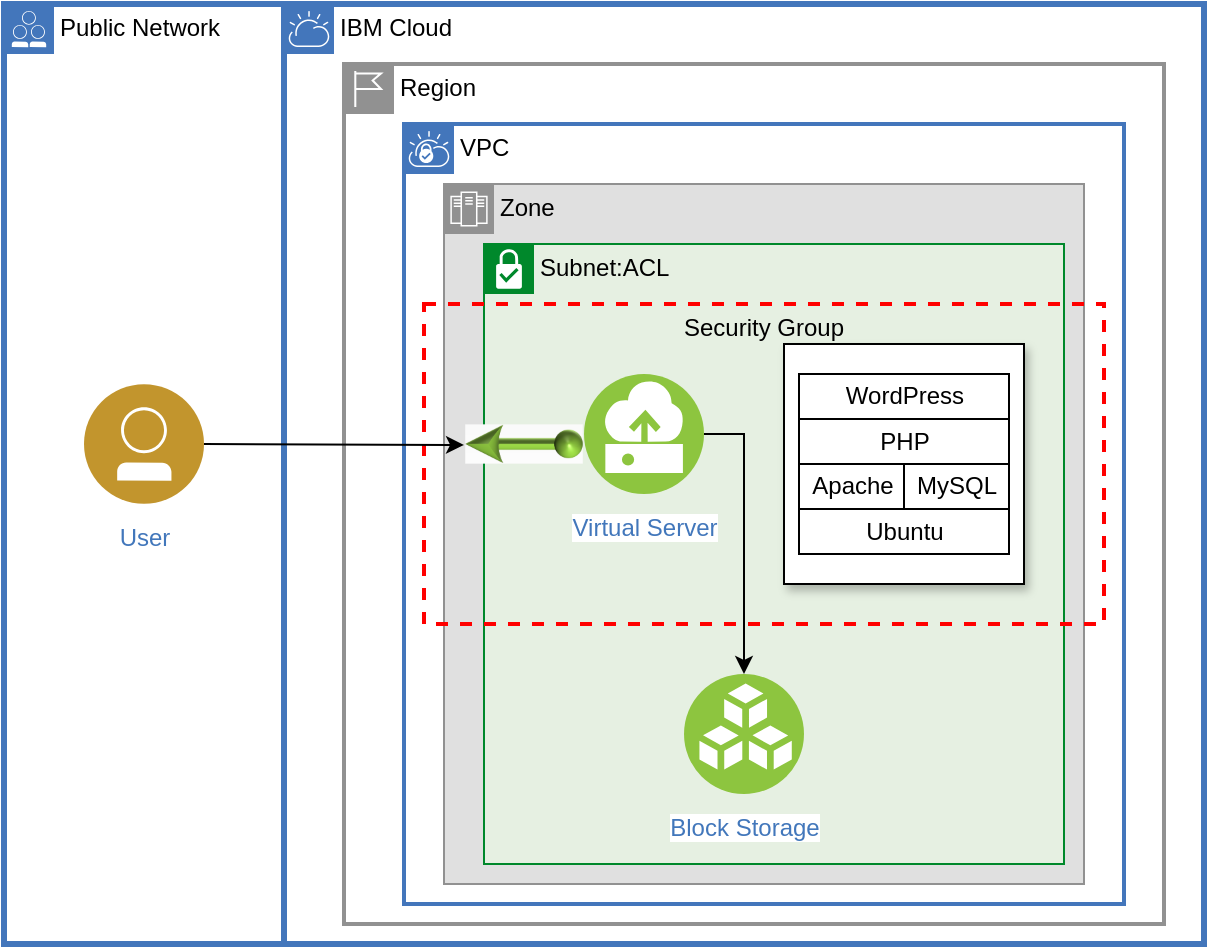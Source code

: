 <mxfile version="13.3.1" type="device"><diagram name="LAMP" id="6MHplYLoPAIzb1Mn_ytG"><mxGraphModel dx="1072" dy="792" grid="1" gridSize="10" guides="1" tooltips="1" connect="1" arrows="1" fold="1" page="1" pageScale="1" pageWidth="1100" pageHeight="850" math="0" shadow="0" extFonts="IBM plex sans^https://fonts.googleapis.com/css?family=IBM+plex+sans|IBM plex mono^https://fonts.googleapis.com/css?family=IBM+plex+mono"><root><mxCell id="FcnCbxjQdczo-7wg-xLX-0"/><mxCell id="FcnCbxjQdczo-7wg-xLX-1" parent="FcnCbxjQdczo-7wg-xLX-0"/><mxCell id="FcnCbxjQdczo-7wg-xLX-6" value="IBM Cloud" style="shape=mxgraph.ibm.box;prType=cloud;fontStyle=0;verticalAlign=top;align=left;spacingLeft=32;spacingTop=4;fillColor=none;rounded=0;whiteSpace=wrap;html=1;strokeColor=#4376BB;strokeWidth=3;dashed=0;container=1;spacing=-4;collapsible=0;expand=0;recursiveResize=0;" parent="FcnCbxjQdczo-7wg-xLX-1" vertex="1"><mxGeometry x="290" y="80" width="460" height="470" as="geometry"/></mxCell><mxCell id="EiWgpCc_hPj4bZ5y5wX--14" style="edgeStyle=orthogonalEdgeStyle;rounded=0;orthogonalLoop=1;jettySize=auto;html=1;exitX=0.5;exitY=1;exitDx=0;exitDy=0;labelBackgroundColor=none;fontColor=#000000;" parent="FcnCbxjQdczo-7wg-xLX-6" edge="1"><mxGeometry relative="1" as="geometry"><mxPoint x="60" y="77" as="sourcePoint"/><mxPoint x="60" y="77" as="targetPoint"/></mxGeometry></mxCell><mxCell id="77f3wsjDUtj-hsJoQMHx-0" value="Region" style="shape=mxgraph.ibm.box;prType=region;fontStyle=0;verticalAlign=top;align=left;spacingLeft=32;spacingTop=4;fillColor=none;rounded=0;whiteSpace=wrap;html=1;strokeColor=#919191;strokeWidth=2;dashed=0;container=1;spacing=-4;collapsible=0;expand=0;recursiveResize=0;" parent="FcnCbxjQdczo-7wg-xLX-6" vertex="1"><mxGeometry x="30" y="30" width="410" height="430" as="geometry"/></mxCell><mxCell id="77f3wsjDUtj-hsJoQMHx-1" value="VPC" style="shape=mxgraph.ibm.box;prType=vpc;fontStyle=0;verticalAlign=top;align=left;spacingLeft=32;spacingTop=4;fillColor=none;rounded=0;whiteSpace=wrap;html=1;strokeColor=#4376BB;strokeWidth=2;dashed=0;container=1;spacing=-4;collapsible=0;expand=0;recursiveResize=0;" parent="77f3wsjDUtj-hsJoQMHx-0" vertex="1"><mxGeometry x="30" y="30" width="360" height="390" as="geometry"/></mxCell><mxCell id="77f3wsjDUtj-hsJoQMHx-2" value="Zone" style="shape=mxgraph.ibm.box;prType=zone;fontStyle=0;verticalAlign=top;align=left;spacingLeft=32;spacingTop=4;fillColor=#E0E0E0;rounded=0;whiteSpace=wrap;html=1;strokeColor=#919191;strokeWidth=1;dashed=0;container=1;spacing=-4;collapsible=0;expand=0;recursiveResize=0;" parent="77f3wsjDUtj-hsJoQMHx-1" vertex="1"><mxGeometry x="20" y="30" width="320" height="350" as="geometry"/></mxCell><mxCell id="77f3wsjDUtj-hsJoQMHx-3" value="Subnet:ACL" style="shape=mxgraph.ibm.box;prType=subnet;fontStyle=0;verticalAlign=top;align=left;spacingLeft=32;spacingTop=4;fillColor=#E6F0E2;rounded=0;whiteSpace=wrap;html=1;strokeColor=#00882B;strokeWidth=1;dashed=0;container=1;spacing=-4;collapsible=0;expand=0;recursiveResize=0;" parent="77f3wsjDUtj-hsJoQMHx-2" vertex="1"><mxGeometry x="20" y="30" width="290" height="310" as="geometry"/></mxCell><mxCell id="pHR2DRskAgJUJeNj4rnH-0" value="Security Group" style="fontStyle=0;verticalAlign=top;align=center;spacingTop=-2;fillColor=none;rounded=0;whiteSpace=wrap;html=1;strokeColor=#FF0000;strokeWidth=2;dashed=1;container=1;collapsible=0;expand=0;recursiveResize=0;" vertex="1" parent="77f3wsjDUtj-hsJoQMHx-3"><mxGeometry x="-30" y="30" width="340" height="160" as="geometry"/></mxCell><mxCell id="pHR2DRskAgJUJeNj4rnH-1" value="Virtual Server" style="aspect=fixed;perimeter=ellipsePerimeter;html=1;align=center;shadow=0;dashed=0;fontColor=#4277BB;labelBackgroundColor=#ffffff;fontSize=12;spacingTop=3;image;image=img/lib/ibm/vpc/Instance.svg;" vertex="1" parent="pHR2DRskAgJUJeNj4rnH-0"><mxGeometry x="80" y="35" width="60" height="60" as="geometry"/></mxCell><mxCell id="pHR2DRskAgJUJeNj4rnH-17" value="" style="aspect=fixed;perimeter=ellipsePerimeter;html=1;align=center;shadow=0;dashed=0;fontColor=#4277BB;labelBackgroundColor=#ffffff;fontSize=12;spacingTop=3;image;image=img/lib/ibm/vpc/FloatingIP.svg;rotation=-180;imageBackground=none;" vertex="1" parent="pHR2DRskAgJUJeNj4rnH-0"><mxGeometry x="20" y="40" width="60" height="60" as="geometry"/></mxCell><mxCell id="pHR2DRskAgJUJeNj4rnH-12" value="" style="group" vertex="1" connectable="0" parent="pHR2DRskAgJUJeNj4rnH-0"><mxGeometry x="180" y="20" width="120" height="120" as="geometry"/></mxCell><mxCell id="pHR2DRskAgJUJeNj4rnH-11" value="" style="rounded=0;whiteSpace=wrap;html=1;shadow=1;gradientColor=none;" vertex="1" parent="pHR2DRskAgJUJeNj4rnH-12"><mxGeometry width="120" height="120" as="geometry"/></mxCell><mxCell id="pHR2DRskAgJUJeNj4rnH-10" value="" style="group" vertex="1" connectable="0" parent="pHR2DRskAgJUJeNj4rnH-12"><mxGeometry x="7.5" y="15" width="105" height="90" as="geometry"/></mxCell><mxCell id="pHR2DRskAgJUJeNj4rnH-3" value="WordPress" style="rounded=0;whiteSpace=wrap;html=1;" vertex="1" parent="pHR2DRskAgJUJeNj4rnH-10"><mxGeometry width="105" height="22.5" as="geometry"/></mxCell><mxCell id="pHR2DRskAgJUJeNj4rnH-4" value="PHP" style="rounded=0;whiteSpace=wrap;html=1;" vertex="1" parent="pHR2DRskAgJUJeNj4rnH-10"><mxGeometry y="22.5" width="105" height="22.5" as="geometry"/></mxCell><mxCell id="pHR2DRskAgJUJeNj4rnH-5" value="Apache" style="rounded=0;whiteSpace=wrap;html=1;" vertex="1" parent="pHR2DRskAgJUJeNj4rnH-10"><mxGeometry y="45" width="52.5" height="22.5" as="geometry"/></mxCell><mxCell id="pHR2DRskAgJUJeNj4rnH-6" value="Ubuntu" style="rounded=0;whiteSpace=wrap;html=1;" vertex="1" parent="pHR2DRskAgJUJeNj4rnH-10"><mxGeometry y="67.5" width="105" height="22.5" as="geometry"/></mxCell><mxCell id="pHR2DRskAgJUJeNj4rnH-7" value="MySQL" style="rounded=0;whiteSpace=wrap;html=1;" vertex="1" parent="pHR2DRskAgJUJeNj4rnH-10"><mxGeometry x="52.5" y="45" width="52.5" height="22.5" as="geometry"/></mxCell><mxCell id="pHR2DRskAgJUJeNj4rnH-8" value="Block Storage" style="aspect=fixed;perimeter=ellipsePerimeter;html=1;align=center;shadow=0;dashed=0;fontColor=#4277BB;labelBackgroundColor=#ffffff;fontSize=12;spacingTop=3;image;image=img/lib/ibm/vpc/BlockStorage.svg;" vertex="1" parent="77f3wsjDUtj-hsJoQMHx-3"><mxGeometry x="100" y="215" width="60" height="60" as="geometry"/></mxCell><mxCell id="pHR2DRskAgJUJeNj4rnH-9" style="edgeStyle=orthogonalEdgeStyle;rounded=0;orthogonalLoop=1;jettySize=auto;html=1;exitX=1;exitY=0.5;exitDx=0;exitDy=0;entryX=0.5;entryY=0;entryDx=0;entryDy=0;" edge="1" parent="77f3wsjDUtj-hsJoQMHx-3" source="pHR2DRskAgJUJeNj4rnH-1" target="pHR2DRskAgJUJeNj4rnH-8"><mxGeometry relative="1" as="geometry"/></mxCell><mxCell id="EiWgpCc_hPj4bZ5y5wX--3" value="Public Network" style="shape=mxgraph.ibm.box;prType=public;fontStyle=0;verticalAlign=top;align=left;spacingLeft=32;spacingTop=4;fillColor=none;rounded=0;whiteSpace=wrap;html=1;strokeColor=#4376BB;strokeWidth=3;dashed=0;container=1;spacing=-4;collapsible=0;expand=0;recursiveResize=0;" parent="FcnCbxjQdczo-7wg-xLX-1" vertex="1"><mxGeometry x="150" y="80" width="140" height="470" as="geometry"/></mxCell><mxCell id="FcnCbxjQdczo-7wg-xLX-5" value="User" style="aspect=fixed;perimeter=ellipsePerimeter;html=1;align=center;shadow=0;dashed=0;fontColor=#4277BB;labelBackgroundColor=#ffffff;fontSize=12;spacingTop=3;image;image=img/lib/ibm/users/user.svg;" parent="EiWgpCc_hPj4bZ5y5wX--3" vertex="1"><mxGeometry x="40" y="190" width="60" height="60" as="geometry"/></mxCell><mxCell id="EiWgpCc_hPj4bZ5y5wX--4" style="edgeStyle=orthogonalEdgeStyle;rounded=0;orthogonalLoop=1;jettySize=auto;html=1;exitX=1;exitY=0.5;exitDx=0;exitDy=0;" parent="FcnCbxjQdczo-7wg-xLX-1" source="FcnCbxjQdczo-7wg-xLX-5" edge="1" target="pHR2DRskAgJUJeNj4rnH-17"><mxGeometry relative="1" as="geometry"><mxPoint x="330" y="260" as="targetPoint"/></mxGeometry></mxCell></root></mxGraphModel></diagram></mxfile>
